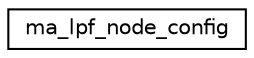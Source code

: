 digraph "Graphical Class Hierarchy"
{
 // LATEX_PDF_SIZE
  edge [fontname="Helvetica",fontsize="10",labelfontname="Helvetica",labelfontsize="10"];
  node [fontname="Helvetica",fontsize="10",shape=record];
  rankdir="LR";
  Node0 [label="ma_lpf_node_config",height=0.2,width=0.4,color="black", fillcolor="white", style="filled",URL="$structma__lpf__node__config.html",tooltip=" "];
}
